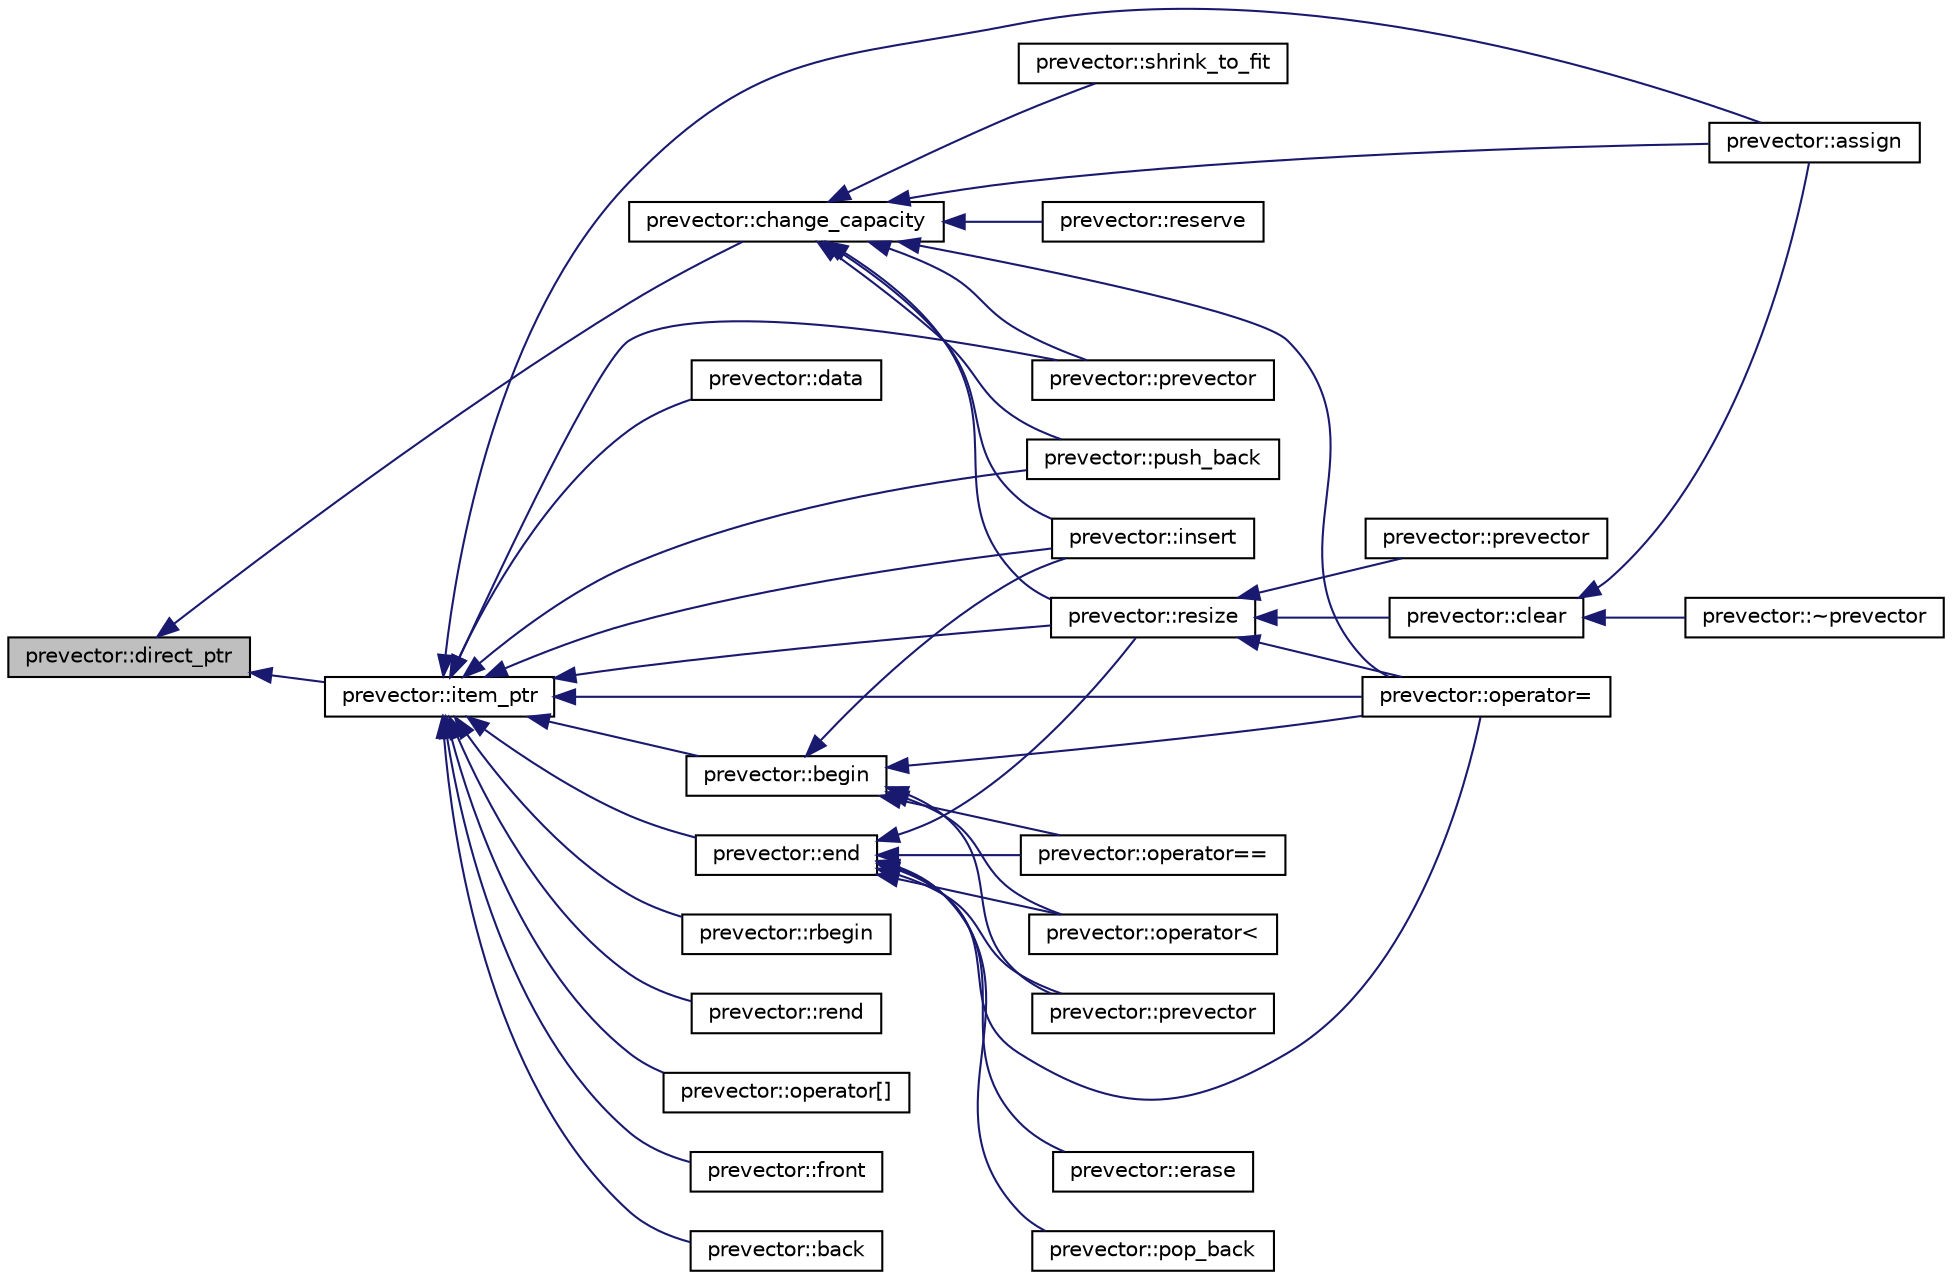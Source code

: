 digraph "prevector::direct_ptr"
{
  edge [fontname="Helvetica",fontsize="10",labelfontname="Helvetica",labelfontsize="10"];
  node [fontname="Helvetica",fontsize="10",shape=record];
  rankdir="LR";
  Node206 [label="prevector::direct_ptr",height=0.2,width=0.4,color="black", fillcolor="grey75", style="filled", fontcolor="black"];
  Node206 -> Node207 [dir="back",color="midnightblue",fontsize="10",style="solid",fontname="Helvetica"];
  Node207 [label="prevector::change_capacity",height=0.2,width=0.4,color="black", fillcolor="white", style="filled",URL="$classprevector.html#a0e673654d3b7d8d6f79534e17f68741a"];
  Node207 -> Node208 [dir="back",color="midnightblue",fontsize="10",style="solid",fontname="Helvetica"];
  Node208 [label="prevector::assign",height=0.2,width=0.4,color="black", fillcolor="white", style="filled",URL="$classprevector.html#aecbf4de43de23c1b01a2e39bf974f14e"];
  Node207 -> Node209 [dir="back",color="midnightblue",fontsize="10",style="solid",fontname="Helvetica"];
  Node209 [label="prevector::prevector",height=0.2,width=0.4,color="black", fillcolor="white", style="filled",URL="$classprevector.html#a044c7d0d417476bb08cc8c9b33755cac"];
  Node207 -> Node210 [dir="back",color="midnightblue",fontsize="10",style="solid",fontname="Helvetica"];
  Node210 [label="prevector::operator=",height=0.2,width=0.4,color="black", fillcolor="white", style="filled",URL="$classprevector.html#a325af27672f21e7f2a01d8cdae7abba8"];
  Node207 -> Node211 [dir="back",color="midnightblue",fontsize="10",style="solid",fontname="Helvetica"];
  Node211 [label="prevector::resize",height=0.2,width=0.4,color="black", fillcolor="white", style="filled",URL="$classprevector.html#ad2d97a45e0d2872260e868a540d31860"];
  Node211 -> Node212 [dir="back",color="midnightblue",fontsize="10",style="solid",fontname="Helvetica"];
  Node212 [label="prevector::prevector",height=0.2,width=0.4,color="black", fillcolor="white", style="filled",URL="$classprevector.html#a0c428e879c43daac251d6fbbc2ab7b54"];
  Node211 -> Node210 [dir="back",color="midnightblue",fontsize="10",style="solid",fontname="Helvetica"];
  Node211 -> Node213 [dir="back",color="midnightblue",fontsize="10",style="solid",fontname="Helvetica"];
  Node213 [label="prevector::clear",height=0.2,width=0.4,color="black", fillcolor="white", style="filled",URL="$classprevector.html#a412f07b8bf5485dabe2fe9d6d5dfe763"];
  Node213 -> Node208 [dir="back",color="midnightblue",fontsize="10",style="solid",fontname="Helvetica"];
  Node213 -> Node214 [dir="back",color="midnightblue",fontsize="10",style="solid",fontname="Helvetica"];
  Node214 [label="prevector::~prevector",height=0.2,width=0.4,color="black", fillcolor="white", style="filled",URL="$classprevector.html#a507bc6d153e291d93c885162e3a3a8f7"];
  Node207 -> Node215 [dir="back",color="midnightblue",fontsize="10",style="solid",fontname="Helvetica"];
  Node215 [label="prevector::reserve",height=0.2,width=0.4,color="black", fillcolor="white", style="filled",URL="$classprevector.html#ab9a34e0210debc65efda453dbd0cbd27"];
  Node207 -> Node216 [dir="back",color="midnightblue",fontsize="10",style="solid",fontname="Helvetica"];
  Node216 [label="prevector::shrink_to_fit",height=0.2,width=0.4,color="black", fillcolor="white", style="filled",URL="$classprevector.html#a3b82afa760e2aabd8373994a1316523e"];
  Node207 -> Node217 [dir="back",color="midnightblue",fontsize="10",style="solid",fontname="Helvetica"];
  Node217 [label="prevector::insert",height=0.2,width=0.4,color="black", fillcolor="white", style="filled",URL="$classprevector.html#ad4f368a9aa3f0f650e1b2a0894dafe51"];
  Node207 -> Node218 [dir="back",color="midnightblue",fontsize="10",style="solid",fontname="Helvetica"];
  Node218 [label="prevector::push_back",height=0.2,width=0.4,color="black", fillcolor="white", style="filled",URL="$classprevector.html#af34b1eea43f461465aa29fe7ca67449d"];
  Node206 -> Node219 [dir="back",color="midnightblue",fontsize="10",style="solid",fontname="Helvetica"];
  Node219 [label="prevector::item_ptr",height=0.2,width=0.4,color="black", fillcolor="white", style="filled",URL="$classprevector.html#a59f1d7bcbc751cfa0faddd7ffa184846"];
  Node219 -> Node208 [dir="back",color="midnightblue",fontsize="10",style="solid",fontname="Helvetica"];
  Node219 -> Node209 [dir="back",color="midnightblue",fontsize="10",style="solid",fontname="Helvetica"];
  Node219 -> Node210 [dir="back",color="midnightblue",fontsize="10",style="solid",fontname="Helvetica"];
  Node219 -> Node220 [dir="back",color="midnightblue",fontsize="10",style="solid",fontname="Helvetica"];
  Node220 [label="prevector::begin",height=0.2,width=0.4,color="black", fillcolor="white", style="filled",URL="$classprevector.html#aa9210cbe708412a70868d6e0bca844c9"];
  Node220 -> Node221 [dir="back",color="midnightblue",fontsize="10",style="solid",fontname="Helvetica"];
  Node221 [label="prevector::prevector",height=0.2,width=0.4,color="black", fillcolor="white", style="filled",URL="$classprevector.html#abab195dce86a4b44bab7a5e9809a522c"];
  Node220 -> Node210 [dir="back",color="midnightblue",fontsize="10",style="solid",fontname="Helvetica"];
  Node220 -> Node217 [dir="back",color="midnightblue",fontsize="10",style="solid",fontname="Helvetica"];
  Node220 -> Node222 [dir="back",color="midnightblue",fontsize="10",style="solid",fontname="Helvetica"];
  Node222 [label="prevector::operator==",height=0.2,width=0.4,color="black", fillcolor="white", style="filled",URL="$classprevector.html#a6de6f6aff0a0ca527754020dbb26f7ab"];
  Node220 -> Node223 [dir="back",color="midnightblue",fontsize="10",style="solid",fontname="Helvetica"];
  Node223 [label="prevector::operator\<",height=0.2,width=0.4,color="black", fillcolor="white", style="filled",URL="$classprevector.html#aa599ca1a3ab1fef2736b831ffed19d04"];
  Node219 -> Node224 [dir="back",color="midnightblue",fontsize="10",style="solid",fontname="Helvetica"];
  Node224 [label="prevector::end",height=0.2,width=0.4,color="black", fillcolor="white", style="filled",URL="$classprevector.html#aab7f6e13a3cac85cc340fc6b90c5365c"];
  Node224 -> Node221 [dir="back",color="midnightblue",fontsize="10",style="solid",fontname="Helvetica"];
  Node224 -> Node210 [dir="back",color="midnightblue",fontsize="10",style="solid",fontname="Helvetica"];
  Node224 -> Node211 [dir="back",color="midnightblue",fontsize="10",style="solid",fontname="Helvetica"];
  Node224 -> Node225 [dir="back",color="midnightblue",fontsize="10",style="solid",fontname="Helvetica"];
  Node225 [label="prevector::erase",height=0.2,width=0.4,color="black", fillcolor="white", style="filled",URL="$classprevector.html#a1bcffc1a855e24c2ac67b11f55d80d5f"];
  Node224 -> Node226 [dir="back",color="midnightblue",fontsize="10",style="solid",fontname="Helvetica"];
  Node226 [label="prevector::pop_back",height=0.2,width=0.4,color="black", fillcolor="white", style="filled",URL="$classprevector.html#a14e92ae67d4f110c66fe8c430f44a027"];
  Node224 -> Node222 [dir="back",color="midnightblue",fontsize="10",style="solid",fontname="Helvetica"];
  Node224 -> Node223 [dir="back",color="midnightblue",fontsize="10",style="solid",fontname="Helvetica"];
  Node219 -> Node227 [dir="back",color="midnightblue",fontsize="10",style="solid",fontname="Helvetica"];
  Node227 [label="prevector::rbegin",height=0.2,width=0.4,color="black", fillcolor="white", style="filled",URL="$classprevector.html#ada5a19cb7dfa0271119cfd17e2bf51e1"];
  Node219 -> Node228 [dir="back",color="midnightblue",fontsize="10",style="solid",fontname="Helvetica"];
  Node228 [label="prevector::rend",height=0.2,width=0.4,color="black", fillcolor="white", style="filled",URL="$classprevector.html#a6653d7df565bf668685a418714e3d712"];
  Node219 -> Node229 [dir="back",color="midnightblue",fontsize="10",style="solid",fontname="Helvetica"];
  Node229 [label="prevector::operator[]",height=0.2,width=0.4,color="black", fillcolor="white", style="filled",URL="$classprevector.html#a06c929a30caa5842da7828e113030791"];
  Node219 -> Node211 [dir="back",color="midnightblue",fontsize="10",style="solid",fontname="Helvetica"];
  Node219 -> Node217 [dir="back",color="midnightblue",fontsize="10",style="solid",fontname="Helvetica"];
  Node219 -> Node218 [dir="back",color="midnightblue",fontsize="10",style="solid",fontname="Helvetica"];
  Node219 -> Node230 [dir="back",color="midnightblue",fontsize="10",style="solid",fontname="Helvetica"];
  Node230 [label="prevector::front",height=0.2,width=0.4,color="black", fillcolor="white", style="filled",URL="$classprevector.html#acb71926f63896b2bd6f4da4ffe515d19"];
  Node219 -> Node231 [dir="back",color="midnightblue",fontsize="10",style="solid",fontname="Helvetica"];
  Node231 [label="prevector::back",height=0.2,width=0.4,color="black", fillcolor="white", style="filled",URL="$classprevector.html#a9ff352b7b4f87eb70f0e79547d6f5314"];
  Node219 -> Node232 [dir="back",color="midnightblue",fontsize="10",style="solid",fontname="Helvetica"];
  Node232 [label="prevector::data",height=0.2,width=0.4,color="black", fillcolor="white", style="filled",URL="$classprevector.html#a9fbdc01ee822a8e4fc6a83e7899975f4"];
}
